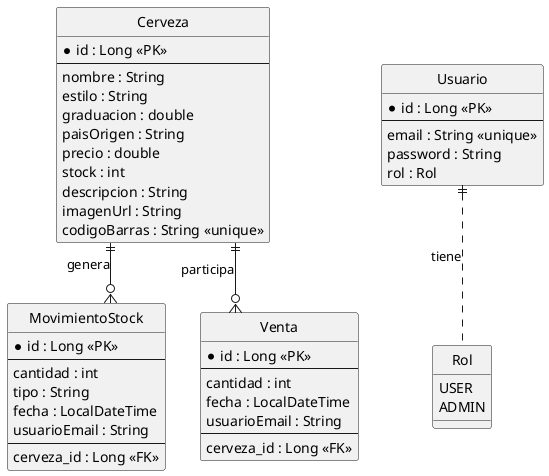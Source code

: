 @startuml erd-cerveceria
hide circle
skinparam linetype ortho

entity Cerveza {
  * id : Long <<PK>>
  --
  nombre : String
  estilo : String
  graduacion : double
  paisOrigen : String
  precio : double
  stock : int
  descripcion : String
  imagenUrl : String
  codigoBarras : String <<unique>>
}

entity MovimientoStock {
  * id : Long <<PK>>
  --
  cantidad : int
  tipo : String
  fecha : LocalDateTime
  usuarioEmail : String
  --
  cerveza_id : Long <<FK>>
}

entity Venta {
  * id : Long <<PK>>
  --
  cantidad : int
  fecha : LocalDateTime
  usuarioEmail : String
  --
  cerveza_id : Long <<FK>>
}

entity Usuario {
  * id : Long <<PK>>
  --
  email : String <<unique>>
  password : String
  rol : Rol
}

enum Rol {
  USER
  ADMIN
}

' Relaciones
Cerveza ||--o{ MovimientoStock : genera
Cerveza ||--o{ Venta : participa

Usuario ||.. Rol : tiene
@enduml